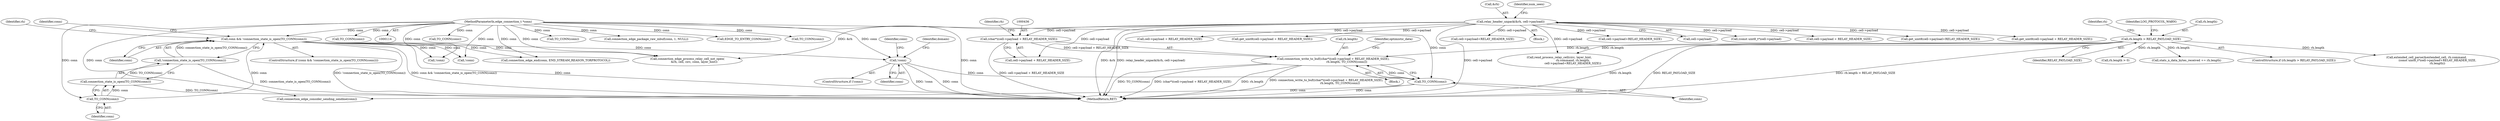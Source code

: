 digraph "0_tor_56a7c5bc15e0447203a491c1ee37de9939ad1dcd@API" {
"1000434" [label="(Call,connection_write_to_buf((char*)(cell->payload + RELAY_HEADER_SIZE),\n                              rh.length, TO_CONN(conn)))"];
"1000435" [label="(Call,(char*)(cell->payload + RELAY_HEADER_SIZE))"];
"1000141" [label="(Call,relay_header_unpack(&rh, cell->payload))"];
"1000160" [label="(Call,rh.length > RELAY_PAYLOAD_SIZE)"];
"1000445" [label="(Call,TO_CONN(conn))"];
"1000403" [label="(Call,!conn)"];
"1000205" [label="(Call,conn && !connection_state_is_open(TO_CONN(conn)))"];
"1000209" [label="(Call,TO_CONN(conn))"];
"1000117" [label="(MethodParameterIn,edge_connection_t *conn)"];
"1000207" [label="(Call,!connection_state_is_open(TO_CONN(conn)))"];
"1000208" [label="(Call,connection_state_is_open(TO_CONN(conn)))"];
"1000208" [label="(Call,connection_state_is_open(TO_CONN(conn)))"];
"1000210" [label="(Identifier,conn)"];
"1000402" [label="(ControlStructure,if (!conn))"];
"1000164" [label="(Identifier,RELAY_PAYLOAD_SIZE)"];
"1001064" [label="(MethodReturn,RET)"];
"1000824" [label="(Call,cell->payload + RELAY_HEADER_SIZE)"];
"1000249" [label="(Call,connection_edge_process_relay_cell_not_open(\n               &rh, cell, circ, conn, layer_hint))"];
"1000379" [label="(Call,connection_edge_end(conn, END_STREAM_REASON_TORPROTOCOL))"];
"1000763" [label="(Call,get_uint8(cell->payload + RELAY_HEADER_SIZE))"];
"1001039" [label="(Call,rend_process_relay_cell(circ, layer_hint,\n                              rh.command, rh.length,\n                              cell->payload+RELAY_HEADER_SIZE))"];
"1000925" [label="(Call,!conn)"];
"1000141" [label="(Call,relay_header_unpack(&rh, cell->payload))"];
"1000159" [label="(ControlStructure,if (rh.length > RELAY_PAYLOAD_SIZE))"];
"1000443" [label="(Identifier,rh)"];
"1000142" [label="(Call,&rh)"];
"1000465" [label="(Call,cell->payload+RELAY_HEADER_SIZE)"];
"1000206" [label="(Identifier,conn)"];
"1000207" [label="(Call,!connection_state_is_open(TO_CONN(conn)))"];
"1000383" [label="(Call,TO_CONN(conn))"];
"1000437" [label="(Call,cell->payload + RELAY_HEADER_SIZE)"];
"1000435" [label="(Call,(char*)(cell->payload + RELAY_HEADER_SIZE))"];
"1000403" [label="(Call,!conn)"];
"1000204" [label="(ControlStructure,if (conn && !connection_state_is_open(TO_CONN(conn))))"];
"1000258" [label="(Identifier,rh)"];
"1000119" [label="(Block,)"];
"1000446" [label="(Identifier,conn)"];
"1001048" [label="(Call,cell->payload+RELAY_HEADER_SIZE)"];
"1000666" [label="(Call,(const uint8_t*)cell->payload)"];
"1000205" [label="(Call,conn && !connection_state_is_open(TO_CONN(conn)))"];
"1000434" [label="(Call,connection_write_to_buf((char*)(cell->payload + RELAY_HEADER_SIZE),\n                              rh.length, TO_CONN(conn)))"];
"1000954" [label="(Call,TO_CONN(conn))"];
"1000176" [label="(Identifier,rh)"];
"1000418" [label="(Identifier,conn)"];
"1000958" [label="(Call,connection_edge_package_raw_inbuf(conn, 1, NULL))"];
"1000260" [label="(Block,)"];
"1000494" [label="(Call,EDGE_TO_ENTRY_CONN(conn))"];
"1000659" [label="(Call,extended_cell_parse(&extended_cell, rh.command,\n                        (const uint8_t*)cell->payload+RELAY_HEADER_SIZE,\n                        rh.length))"];
"1000764" [label="(Call,cell->payload + RELAY_HEADER_SIZE)"];
"1000464" [label="(Call,get_uint8(cell->payload+RELAY_HEADER_SIZE))"];
"1000117" [label="(MethodParameterIn,edge_connection_t *conn)"];
"1000451" [label="(Call,connection_edge_consider_sending_sendme(conn))"];
"1000209" [label="(Call,TO_CONN(conn))"];
"1000472" [label="(Call,!conn)"];
"1000148" [label="(Identifier,num_seen)"];
"1000167" [label="(Identifier,LOG_PROTOCOL_WARN)"];
"1000536" [label="(Call,TO_CONN(conn))"];
"1000823" [label="(Call,get_uint8(cell->payload + RELAY_HEADER_SIZE))"];
"1000445" [label="(Call,TO_CONN(conn))"];
"1000442" [label="(Call,rh.length)"];
"1000144" [label="(Call,cell->payload)"];
"1000965" [label="(Call,TO_CONN(conn))"];
"1000459" [label="(Call,rh.length > 0)"];
"1000449" [label="(Identifier,optimistic_data)"];
"1000217" [label="(Identifier,conn)"];
"1000429" [label="(Call,stats_n_data_bytes_received += rh.length)"];
"1000407" [label="(Identifier,domain)"];
"1000161" [label="(Call,rh.length)"];
"1000160" [label="(Call,rh.length > RELAY_PAYLOAD_SIZE)"];
"1000404" [label="(Identifier,conn)"];
"1000434" -> "1000260"  [label="AST: "];
"1000434" -> "1000445"  [label="CFG: "];
"1000435" -> "1000434"  [label="AST: "];
"1000442" -> "1000434"  [label="AST: "];
"1000445" -> "1000434"  [label="AST: "];
"1000449" -> "1000434"  [label="CFG: "];
"1000434" -> "1001064"  [label="DDG: rh.length"];
"1000434" -> "1001064"  [label="DDG: connection_write_to_buf((char*)(cell->payload + RELAY_HEADER_SIZE),\n                              rh.length, TO_CONN(conn))"];
"1000434" -> "1001064"  [label="DDG: TO_CONN(conn)"];
"1000434" -> "1001064"  [label="DDG: (char*)(cell->payload + RELAY_HEADER_SIZE)"];
"1000435" -> "1000434"  [label="DDG: cell->payload + RELAY_HEADER_SIZE"];
"1000160" -> "1000434"  [label="DDG: rh.length"];
"1000445" -> "1000434"  [label="DDG: conn"];
"1000435" -> "1000437"  [label="CFG: "];
"1000436" -> "1000435"  [label="AST: "];
"1000437" -> "1000435"  [label="AST: "];
"1000443" -> "1000435"  [label="CFG: "];
"1000435" -> "1001064"  [label="DDG: cell->payload + RELAY_HEADER_SIZE"];
"1000141" -> "1000435"  [label="DDG: cell->payload"];
"1000141" -> "1000119"  [label="AST: "];
"1000141" -> "1000144"  [label="CFG: "];
"1000142" -> "1000141"  [label="AST: "];
"1000144" -> "1000141"  [label="AST: "];
"1000148" -> "1000141"  [label="CFG: "];
"1000141" -> "1001064"  [label="DDG: &rh"];
"1000141" -> "1001064"  [label="DDG: relay_header_unpack(&rh, cell->payload)"];
"1000141" -> "1001064"  [label="DDG: cell->payload"];
"1000141" -> "1000249"  [label="DDG: &rh"];
"1000141" -> "1000437"  [label="DDG: cell->payload"];
"1000141" -> "1000464"  [label="DDG: cell->payload"];
"1000141" -> "1000465"  [label="DDG: cell->payload"];
"1000141" -> "1000666"  [label="DDG: cell->payload"];
"1000141" -> "1000763"  [label="DDG: cell->payload"];
"1000141" -> "1000764"  [label="DDG: cell->payload"];
"1000141" -> "1000823"  [label="DDG: cell->payload"];
"1000141" -> "1000824"  [label="DDG: cell->payload"];
"1000141" -> "1001039"  [label="DDG: cell->payload"];
"1000141" -> "1001048"  [label="DDG: cell->payload"];
"1000160" -> "1000159"  [label="AST: "];
"1000160" -> "1000164"  [label="CFG: "];
"1000161" -> "1000160"  [label="AST: "];
"1000164" -> "1000160"  [label="AST: "];
"1000167" -> "1000160"  [label="CFG: "];
"1000176" -> "1000160"  [label="CFG: "];
"1000160" -> "1001064"  [label="DDG: RELAY_PAYLOAD_SIZE"];
"1000160" -> "1001064"  [label="DDG: rh.length > RELAY_PAYLOAD_SIZE"];
"1000160" -> "1001064"  [label="DDG: rh.length"];
"1000160" -> "1000429"  [label="DDG: rh.length"];
"1000160" -> "1000459"  [label="DDG: rh.length"];
"1000160" -> "1000659"  [label="DDG: rh.length"];
"1000160" -> "1001039"  [label="DDG: rh.length"];
"1000445" -> "1000446"  [label="CFG: "];
"1000446" -> "1000445"  [label="AST: "];
"1000445" -> "1001064"  [label="DDG: conn"];
"1000403" -> "1000445"  [label="DDG: conn"];
"1000117" -> "1000445"  [label="DDG: conn"];
"1000445" -> "1000451"  [label="DDG: conn"];
"1000403" -> "1000402"  [label="AST: "];
"1000403" -> "1000404"  [label="CFG: "];
"1000404" -> "1000403"  [label="AST: "];
"1000407" -> "1000403"  [label="CFG: "];
"1000418" -> "1000403"  [label="CFG: "];
"1000403" -> "1001064"  [label="DDG: conn"];
"1000403" -> "1001064"  [label="DDG: !conn"];
"1000205" -> "1000403"  [label="DDG: conn"];
"1000117" -> "1000403"  [label="DDG: conn"];
"1000205" -> "1000204"  [label="AST: "];
"1000205" -> "1000206"  [label="CFG: "];
"1000205" -> "1000207"  [label="CFG: "];
"1000206" -> "1000205"  [label="AST: "];
"1000207" -> "1000205"  [label="AST: "];
"1000217" -> "1000205"  [label="CFG: "];
"1000258" -> "1000205"  [label="CFG: "];
"1000205" -> "1001064"  [label="DDG: conn"];
"1000205" -> "1001064"  [label="DDG: !connection_state_is_open(TO_CONN(conn))"];
"1000205" -> "1001064"  [label="DDG: conn && !connection_state_is_open(TO_CONN(conn))"];
"1000209" -> "1000205"  [label="DDG: conn"];
"1000117" -> "1000205"  [label="DDG: conn"];
"1000207" -> "1000205"  [label="DDG: connection_state_is_open(TO_CONN(conn))"];
"1000205" -> "1000249"  [label="DDG: conn"];
"1000205" -> "1000379"  [label="DDG: conn"];
"1000205" -> "1000472"  [label="DDG: conn"];
"1000205" -> "1000925"  [label="DDG: conn"];
"1000209" -> "1000208"  [label="AST: "];
"1000209" -> "1000210"  [label="CFG: "];
"1000210" -> "1000209"  [label="AST: "];
"1000208" -> "1000209"  [label="CFG: "];
"1000209" -> "1000208"  [label="DDG: conn"];
"1000117" -> "1000209"  [label="DDG: conn"];
"1000117" -> "1000114"  [label="AST: "];
"1000117" -> "1001064"  [label="DDG: conn"];
"1000117" -> "1000249"  [label="DDG: conn"];
"1000117" -> "1000379"  [label="DDG: conn"];
"1000117" -> "1000383"  [label="DDG: conn"];
"1000117" -> "1000451"  [label="DDG: conn"];
"1000117" -> "1000472"  [label="DDG: conn"];
"1000117" -> "1000494"  [label="DDG: conn"];
"1000117" -> "1000536"  [label="DDG: conn"];
"1000117" -> "1000925"  [label="DDG: conn"];
"1000117" -> "1000954"  [label="DDG: conn"];
"1000117" -> "1000958"  [label="DDG: conn"];
"1000117" -> "1000965"  [label="DDG: conn"];
"1000207" -> "1000208"  [label="CFG: "];
"1000208" -> "1000207"  [label="AST: "];
"1000207" -> "1001064"  [label="DDG: connection_state_is_open(TO_CONN(conn))"];
"1000208" -> "1000207"  [label="DDG: TO_CONN(conn)"];
"1000208" -> "1001064"  [label="DDG: TO_CONN(conn)"];
}
